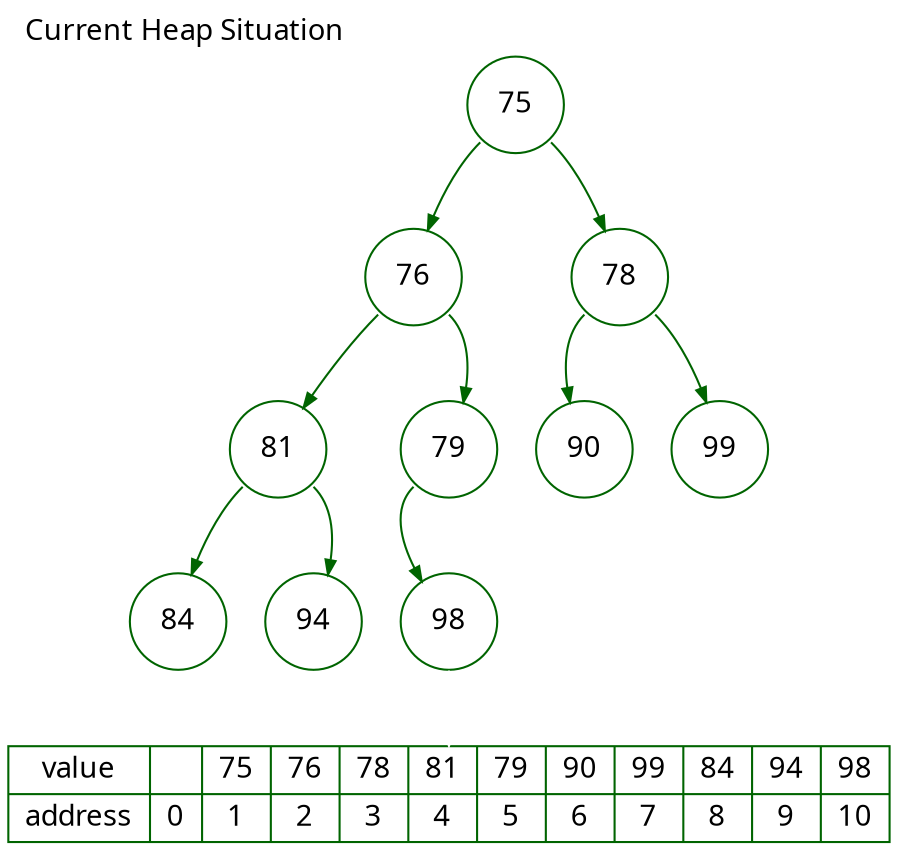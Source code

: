 digraph heapT {
fontname = "Microsoft YaHei"; labelloc = t; labeljust = l; rankdir = TB;
label = "Current Heap Situation";
node [fontname = "Microsoft YaHei", color=darkgreen, shape=circle, height=.1];
edge [fontname = "Microsoft YaHei", color=darkgreen, style=solid, arrowsize=0.7];
75[label="75"];
76[label="76"];
78[label="78"];
81[label="81"];
79[label="79"];
90[label="90"];
99[label="99"];
84[label="84"];
94[label="94"];
98[label="98"];
75:sw -> 76;
75:se -> 78;
76:sw -> 81;
76:se -> 79;
78:sw -> 90;
78:se -> 99;
81:sw -> 84;
81:se -> 94;
79:sw -> 98;
node [fontname = "Microsoft YaHei", color=darkgreen, shape=record, height=.1];
edge [fontname = "Microsoft YaHei", color=darkgreen, style=solid];
struct [ label = "{value|address} |{|0} | {75|1} | {76|2} | {78|3} | {81|4} | {79|5} | {90|6} | {99|7} | {84|8} | {94|9} | {98|10} "]; 
98 -> struct[color=white]; 
}

